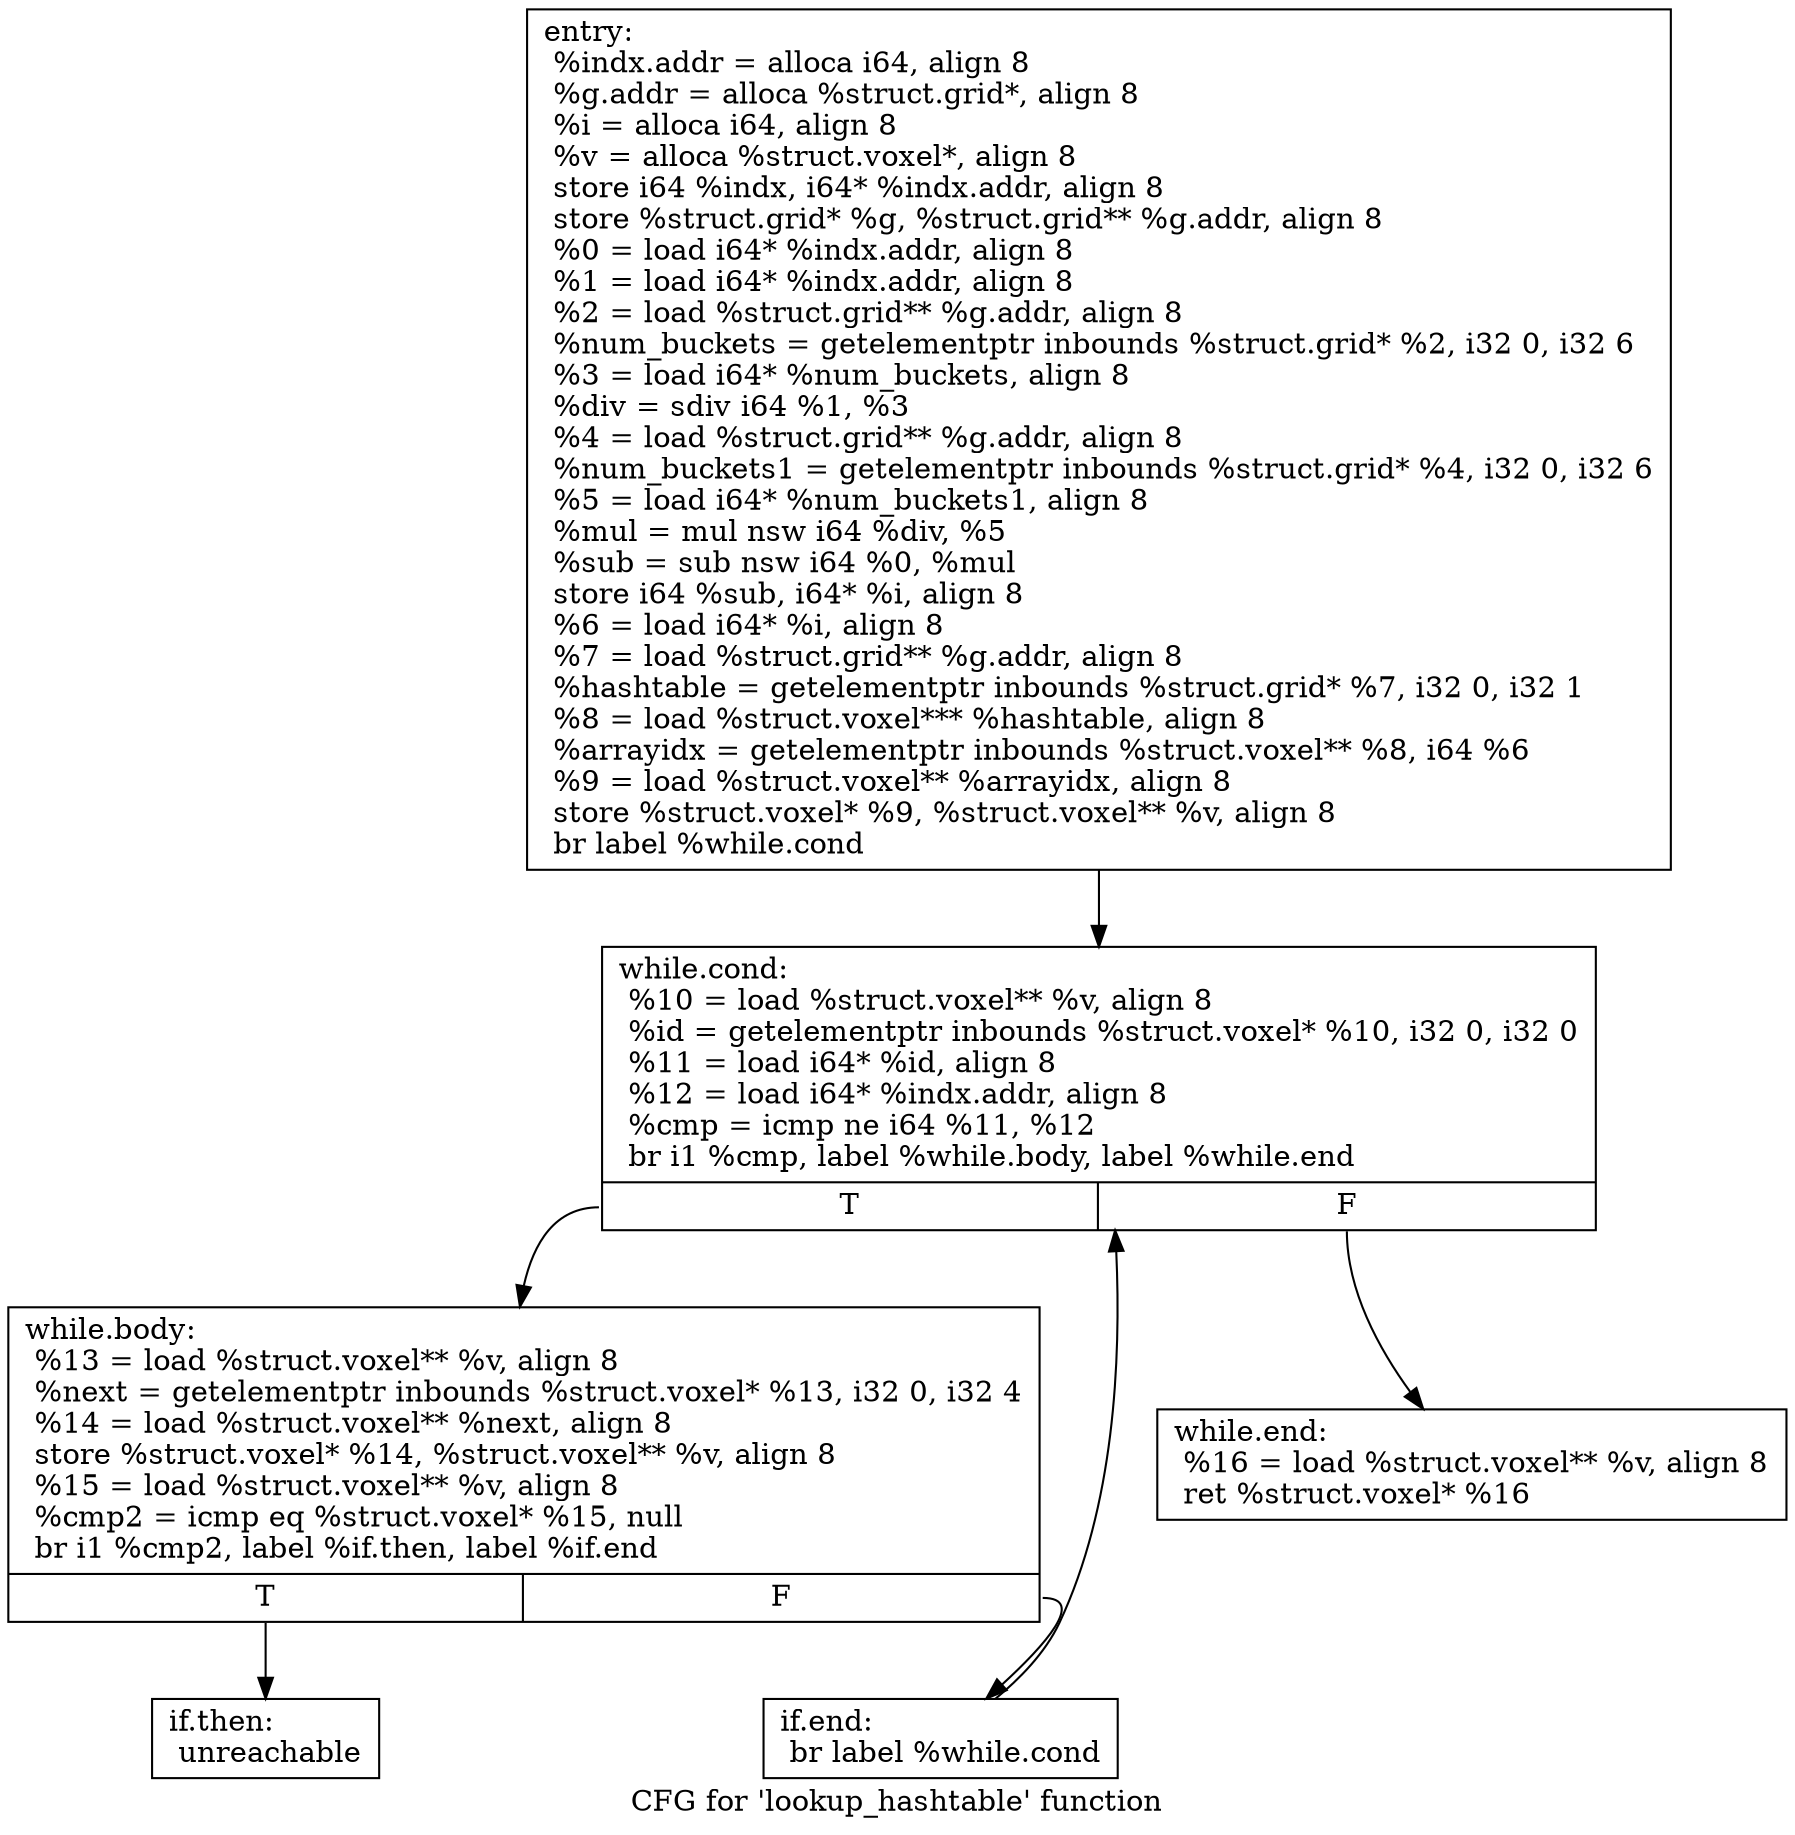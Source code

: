 digraph "CFG for 'lookup_hashtable' function" {
	label="CFG for 'lookup_hashtable' function";

	Node0x5f725a0 [shape=record,label="{entry:\l  %indx.addr = alloca i64, align 8\l  %g.addr = alloca %struct.grid*, align 8\l  %i = alloca i64, align 8\l  %v = alloca %struct.voxel*, align 8\l  store i64 %indx, i64* %indx.addr, align 8\l  store %struct.grid* %g, %struct.grid** %g.addr, align 8\l  %0 = load i64* %indx.addr, align 8\l  %1 = load i64* %indx.addr, align 8\l  %2 = load %struct.grid** %g.addr, align 8\l  %num_buckets = getelementptr inbounds %struct.grid* %2, i32 0, i32 6\l  %3 = load i64* %num_buckets, align 8\l  %div = sdiv i64 %1, %3\l  %4 = load %struct.grid** %g.addr, align 8\l  %num_buckets1 = getelementptr inbounds %struct.grid* %4, i32 0, i32 6\l  %5 = load i64* %num_buckets1, align 8\l  %mul = mul nsw i64 %div, %5\l  %sub = sub nsw i64 %0, %mul\l  store i64 %sub, i64* %i, align 8\l  %6 = load i64* %i, align 8\l  %7 = load %struct.grid** %g.addr, align 8\l  %hashtable = getelementptr inbounds %struct.grid* %7, i32 0, i32 1\l  %8 = load %struct.voxel*** %hashtable, align 8\l  %arrayidx = getelementptr inbounds %struct.voxel** %8, i64 %6\l  %9 = load %struct.voxel** %arrayidx, align 8\l  store %struct.voxel* %9, %struct.voxel** %v, align 8\l  br label %while.cond\l}"];
	Node0x5f725a0 -> Node0x5f725f0;
	Node0x5f725f0 [shape=record,label="{while.cond:                                       \l  %10 = load %struct.voxel** %v, align 8\l  %id = getelementptr inbounds %struct.voxel* %10, i32 0, i32 0\l  %11 = load i64* %id, align 8\l  %12 = load i64* %indx.addr, align 8\l  %cmp = icmp ne i64 %11, %12\l  br i1 %cmp, label %while.body, label %while.end\l|{<s0>T|<s1>F}}"];
	Node0x5f725f0:s0 -> Node0x5f72640;
	Node0x5f725f0:s1 -> Node0x5f72730;
	Node0x5f72640 [shape=record,label="{while.body:                                       \l  %13 = load %struct.voxel** %v, align 8\l  %next = getelementptr inbounds %struct.voxel* %13, i32 0, i32 4\l  %14 = load %struct.voxel** %next, align 8\l  store %struct.voxel* %14, %struct.voxel** %v, align 8\l  %15 = load %struct.voxel** %v, align 8\l  %cmp2 = icmp eq %struct.voxel* %15, null\l  br i1 %cmp2, label %if.then, label %if.end\l|{<s0>T|<s1>F}}"];
	Node0x5f72640:s0 -> Node0x5f72690;
	Node0x5f72640:s1 -> Node0x5f726e0;
	Node0x5f72690 [shape=record,label="{if.then:                                          \l  unreachable\l}"];
	Node0x5f726e0 [shape=record,label="{if.end:                                           \l  br label %while.cond\l}"];
	Node0x5f726e0 -> Node0x5f725f0;
	Node0x5f72730 [shape=record,label="{while.end:                                        \l  %16 = load %struct.voxel** %v, align 8\l  ret %struct.voxel* %16\l}"];
}
